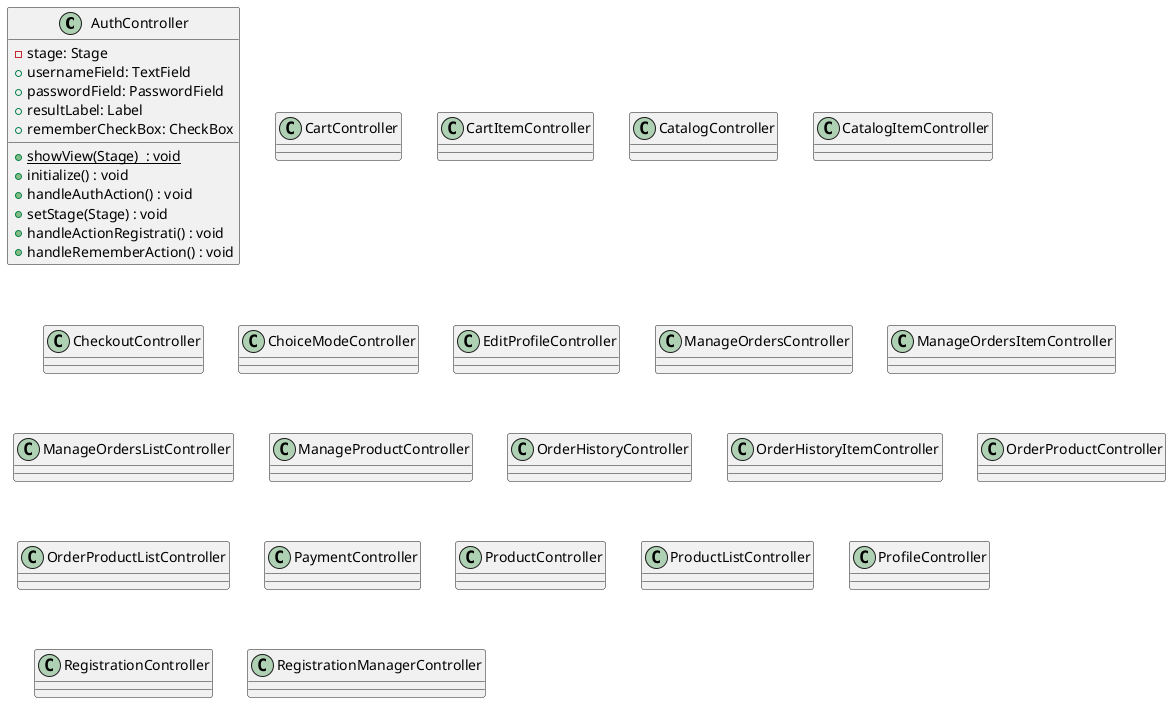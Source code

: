@startuml

class AuthController {
  - stage: Stage 
  + usernameField: TextField 
  + passwordField: PasswordField 
  + resultLabel: Label 
  + rememberCheckBox: CheckBox 
  + {static} showView(Stage)  : void 
  + initialize() : void 
  + handleAuthAction() : void 
  + setStage(Stage) : void 
  + handleActionRegistrati() : void 
  + handleRememberAction() : void 
}

class CartController {
}

class CartItemController {
}

class CatalogController {
}

class CatalogItemController {
}

class CheckoutController {
}

class ChoiceModeController {
}

class EditProfileController {
}

class ManageOrdersController {
}

class ManageOrdersItemController {
}

class ManageOrdersListController {
}

class ManageProductController {
}

class OrderHistoryController {
}

class OrderHistoryItemController {
}

class OrderProductController {
}

class OrderProductListController {
}

class PaymentController {
}

class ProductController {
}

class ProductListController {
}

class ProfileController {
}

class RegistrationController {
}

class RegistrationManagerController {
}


@enduml
